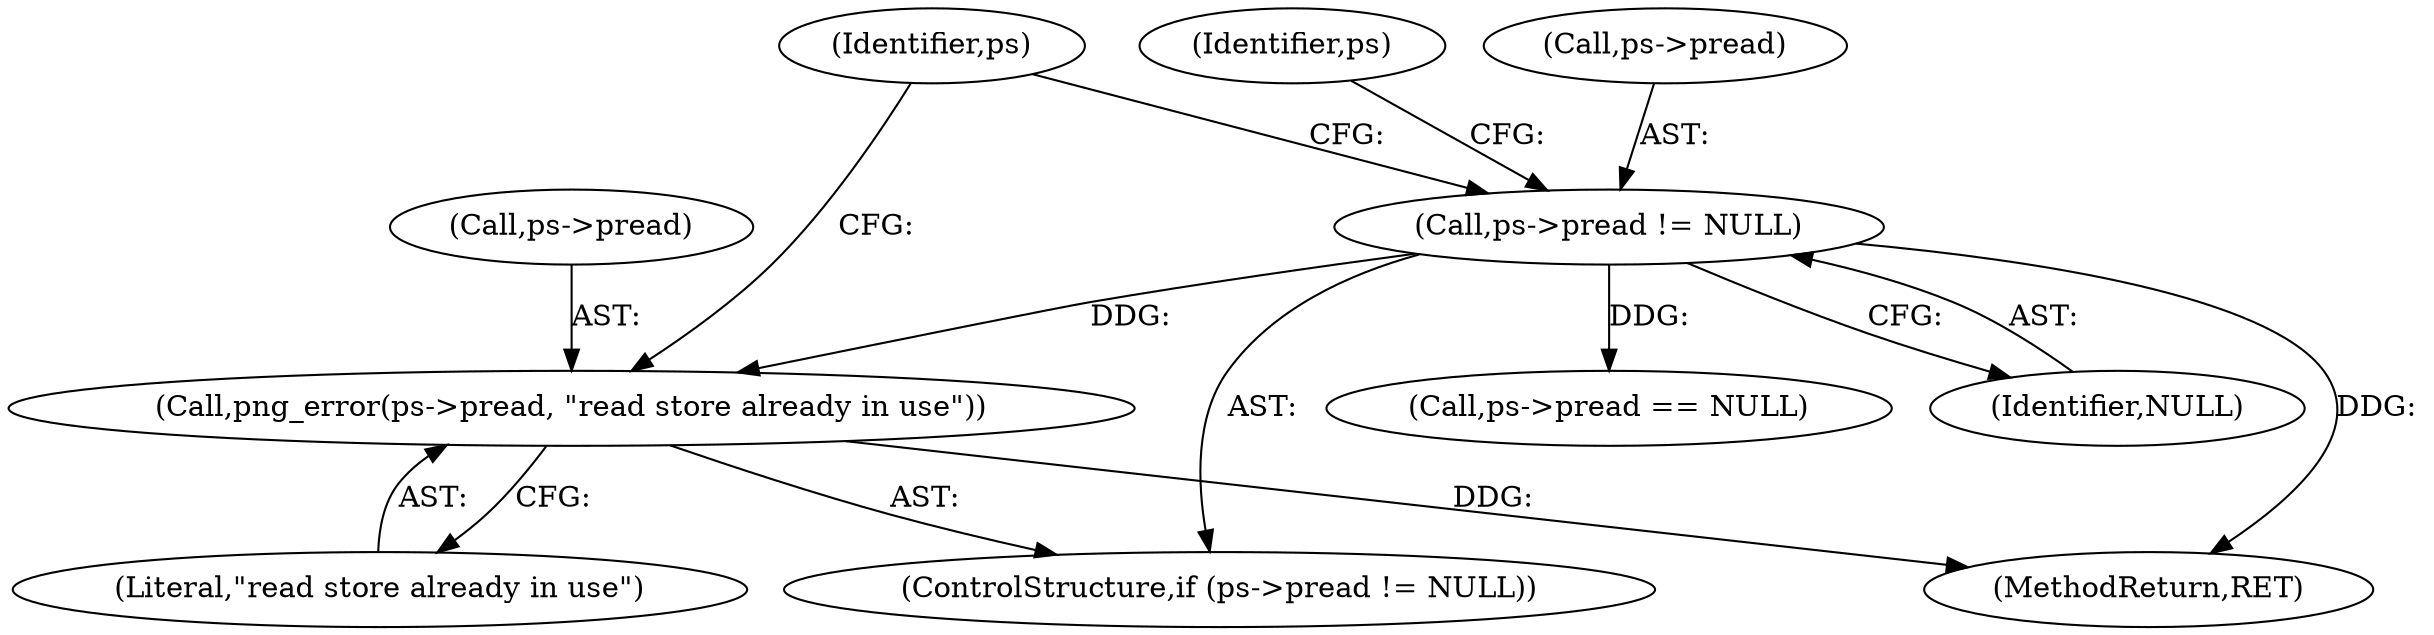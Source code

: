 digraph "0_Android_9d4853418ab2f754c2b63e091c29c5529b8b86ca_129@pointer" {
"1000125" [label="(Call,png_error(ps->pread, \"read store already in use\"))"];
"1000120" [label="(Call,ps->pread != NULL)"];
"1000127" [label="(Identifier,ps)"];
"1000125" [label="(Call,png_error(ps->pread, \"read store already in use\"))"];
"1000131" [label="(Identifier,ps)"];
"1000120" [label="(Call,ps->pread != NULL)"];
"1000241" [label="(MethodReturn,RET)"];
"1000121" [label="(Call,ps->pread)"];
"1000163" [label="(Call,ps->pread == NULL)"];
"1000129" [label="(Literal,\"read store already in use\")"];
"1000124" [label="(Identifier,NULL)"];
"1000119" [label="(ControlStructure,if (ps->pread != NULL))"];
"1000126" [label="(Call,ps->pread)"];
"1000125" -> "1000119"  [label="AST: "];
"1000125" -> "1000129"  [label="CFG: "];
"1000126" -> "1000125"  [label="AST: "];
"1000129" -> "1000125"  [label="AST: "];
"1000131" -> "1000125"  [label="CFG: "];
"1000125" -> "1000241"  [label="DDG: "];
"1000120" -> "1000125"  [label="DDG: "];
"1000120" -> "1000119"  [label="AST: "];
"1000120" -> "1000124"  [label="CFG: "];
"1000121" -> "1000120"  [label="AST: "];
"1000124" -> "1000120"  [label="AST: "];
"1000127" -> "1000120"  [label="CFG: "];
"1000131" -> "1000120"  [label="CFG: "];
"1000120" -> "1000241"  [label="DDG: "];
"1000120" -> "1000163"  [label="DDG: "];
}
